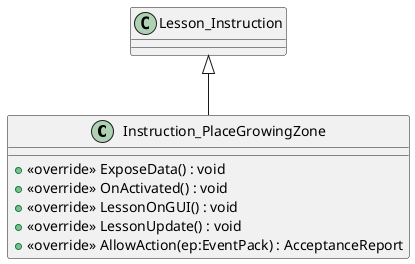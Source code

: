 @startuml
class Instruction_PlaceGrowingZone {
    + <<override>> ExposeData() : void
    + <<override>> OnActivated() : void
    + <<override>> LessonOnGUI() : void
    + <<override>> LessonUpdate() : void
    + <<override>> AllowAction(ep:EventPack) : AcceptanceReport
}
Lesson_Instruction <|-- Instruction_PlaceGrowingZone
@enduml
